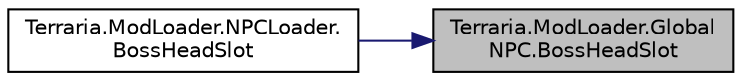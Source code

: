 digraph "Terraria.ModLoader.GlobalNPC.BossHeadSlot"
{
 // LATEX_PDF_SIZE
  edge [fontname="Helvetica",fontsize="10",labelfontname="Helvetica",labelfontsize="10"];
  node [fontname="Helvetica",fontsize="10",shape=record];
  rankdir="RL";
  Node1 [label="Terraria.ModLoader.Global\lNPC.BossHeadSlot",height=0.2,width=0.4,color="black", fillcolor="grey75", style="filled", fontcolor="black",tooltip="Allows you to customize the boss head texture used by an NPC based on its state. Set index to -1 to s..."];
  Node1 -> Node2 [dir="back",color="midnightblue",fontsize="10",style="solid",fontname="Helvetica"];
  Node2 [label="Terraria.ModLoader.NPCLoader.\lBossHeadSlot",height=0.2,width=0.4,color="black", fillcolor="white", style="filled",URL="$class_terraria_1_1_mod_loader_1_1_n_p_c_loader.html#aa16baedc558a8f7156d20f4cefaf283d",tooltip=" "];
}
